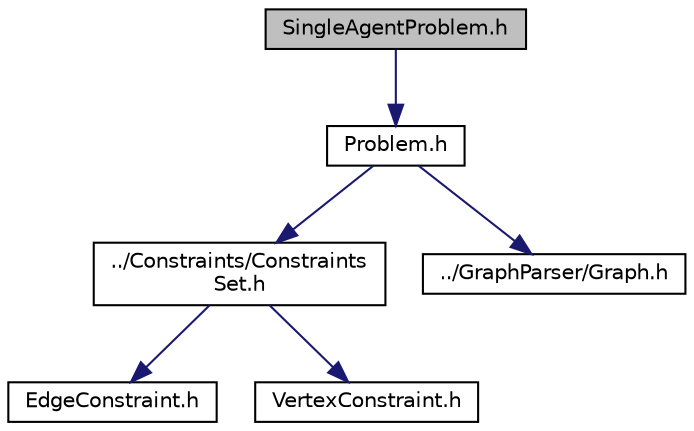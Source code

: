 digraph "SingleAgentProblem.h"
{
 // INTERACTIVE_SVG=YES
 // LATEX_PDF_SIZE
  edge [fontname="Helvetica",fontsize="10",labelfontname="Helvetica",labelfontsize="10"];
  node [fontname="Helvetica",fontsize="10",shape=record];
  Node1 [label="SingleAgentProblem.h",height=0.2,width=0.4,color="black", fillcolor="grey75", style="filled", fontcolor="black",tooltip=" "];
  Node1 -> Node2 [color="midnightblue",fontsize="10",style="solid",fontname="Helvetica"];
  Node2 [label="Problem.h",height=0.2,width=0.4,color="black", fillcolor="white", style="filled",URL="$Problem_8h.html",tooltip=" "];
  Node2 -> Node3 [color="midnightblue",fontsize="10",style="solid",fontname="Helvetica"];
  Node3 [label="../Constraints/Constraints\lSet.h",height=0.2,width=0.4,color="black", fillcolor="white", style="filled",URL="$ConstraintsSet_8h.html",tooltip=" "];
  Node3 -> Node4 [color="midnightblue",fontsize="10",style="solid",fontname="Helvetica"];
  Node4 [label="EdgeConstraint.h",height=0.2,width=0.4,color="black", fillcolor="white", style="filled",URL="$EdgeConstraint_8h.html",tooltip=" "];
  Node3 -> Node5 [color="midnightblue",fontsize="10",style="solid",fontname="Helvetica"];
  Node5 [label="VertexConstraint.h",height=0.2,width=0.4,color="black", fillcolor="white", style="filled",URL="$VertexConstraint_8h.html",tooltip=" "];
  Node2 -> Node6 [color="midnightblue",fontsize="10",style="solid",fontname="Helvetica"];
  Node6 [label="../GraphParser/Graph.h",height=0.2,width=0.4,color="black", fillcolor="white", style="filled",URL="$Graph_8h.html",tooltip=" "];
}
